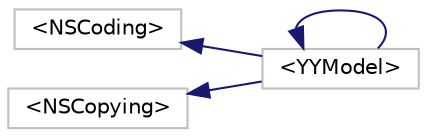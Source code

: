 digraph "Graphical Class Hierarchy"
{
  edge [fontname="Helvetica",fontsize="10",labelfontname="Helvetica",labelfontsize="10"];
  node [fontname="Helvetica",fontsize="10",shape=record];
  rankdir="LR";
  Node103 [label="\<NSCoding\>",height=0.2,width=0.4,color="grey75", fillcolor="white", style="filled"];
  Node103 -> Node0 [dir="back",color="midnightblue",fontsize="10",style="solid",fontname="Helvetica"];
  Node0 [label="\<LPDModelProtocol \>",height=0.2,width=0.4,color="black", fillcolor="white", style="filled",URL="$protocol_l_p_d_model_protocol_01-p.html"];
  Node102 [label="\<NSCopying\>",height=0.2,width=0.4,color="grey75", fillcolor="white", style="filled"];
  Node102 -> Node0 [dir="back",color="midnightblue",fontsize="10",style="solid",fontname="Helvetica"];
  Node0 [label="\<YYModel\>",height=0.2,width=0.4,color="grey75", fillcolor="white", style="filled"];
  Node0 -> Node0 [dir="back",color="midnightblue",fontsize="10",style="solid",fontname="Helvetica"];
}
